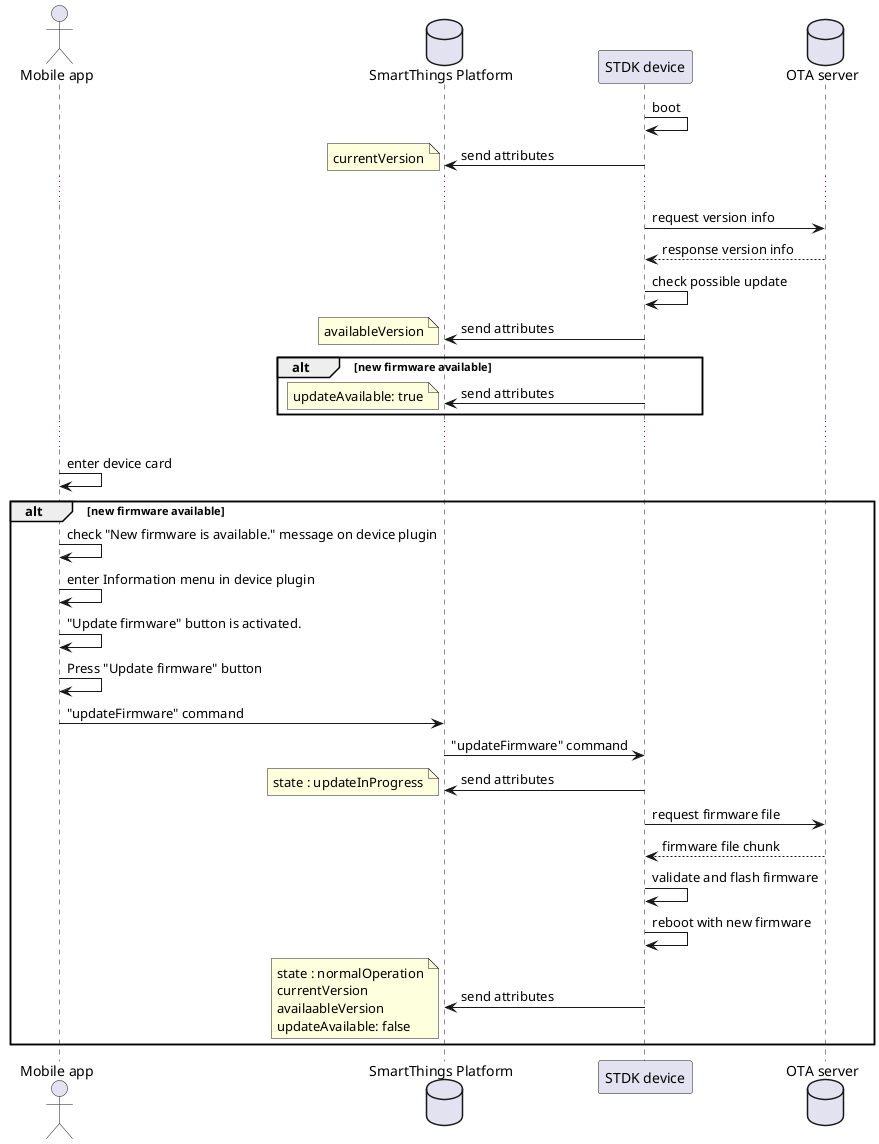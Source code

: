 @startuml
actor "Mobile app" as mobile
database "SmartThings Platform" as cloud
participant "STDK device" as device
database "OTA server" as ota

device->device: boot
device->cloud: send attributes
note left
  currentVersion
end note
...
device -> ota: request version info
device <-- ota: response version info
device->device: check possible update
device->cloud: send attributes
note left
  availableVersion
end note
alt new firmware available
  device->cloud: send attributes
  note left
    updateAvailable: true
  end note
end
...
mobile->mobile: enter device card
alt new firmware available
  mobile->mobile: check "New firmware is available." message on device plugin
  mobile->mobile: enter Information menu in device plugin
  
  mobile->mobile: "Update firmware" button is activated.
  mobile->mobile: Press "Update firmware" button
  mobile->cloud: "updateFirmware" command
  cloud->device: "updateFirmware" command

  device->cloud: send attributes
  note left
    state : updateInProgress
  end note

  device->ota: request firmware file
  device<--ota: firmware file chunk
  device->device: validate and flash firmware
  device->device: reboot with new firmware

  device->cloud: send attributes
  note left
    state : normalOperation
    currentVersion
    availaableVersion
    updateAvailable: false
  end note
end
@enduml